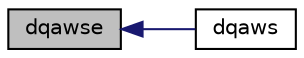 digraph "dqawse"
{
  edge [fontname="Helvetica",fontsize="10",labelfontname="Helvetica",labelfontsize="10"];
  node [fontname="Helvetica",fontsize="10",shape=record];
  rankdir="LR";
  Node1 [label="dqawse",height=0.2,width=0.4,color="black", fillcolor="grey75", style="filled", fontcolor="black"];
  Node1 -> Node2 [dir="back",color="midnightblue",fontsize="10",style="solid",fontname="Helvetica"];
  Node2 [label="dqaws",height=0.2,width=0.4,color="black", fillcolor="white", style="filled",URL="$quadpack__double_8f90.html#abb3ba6162803471ee342d3c9d612d713"];
}
